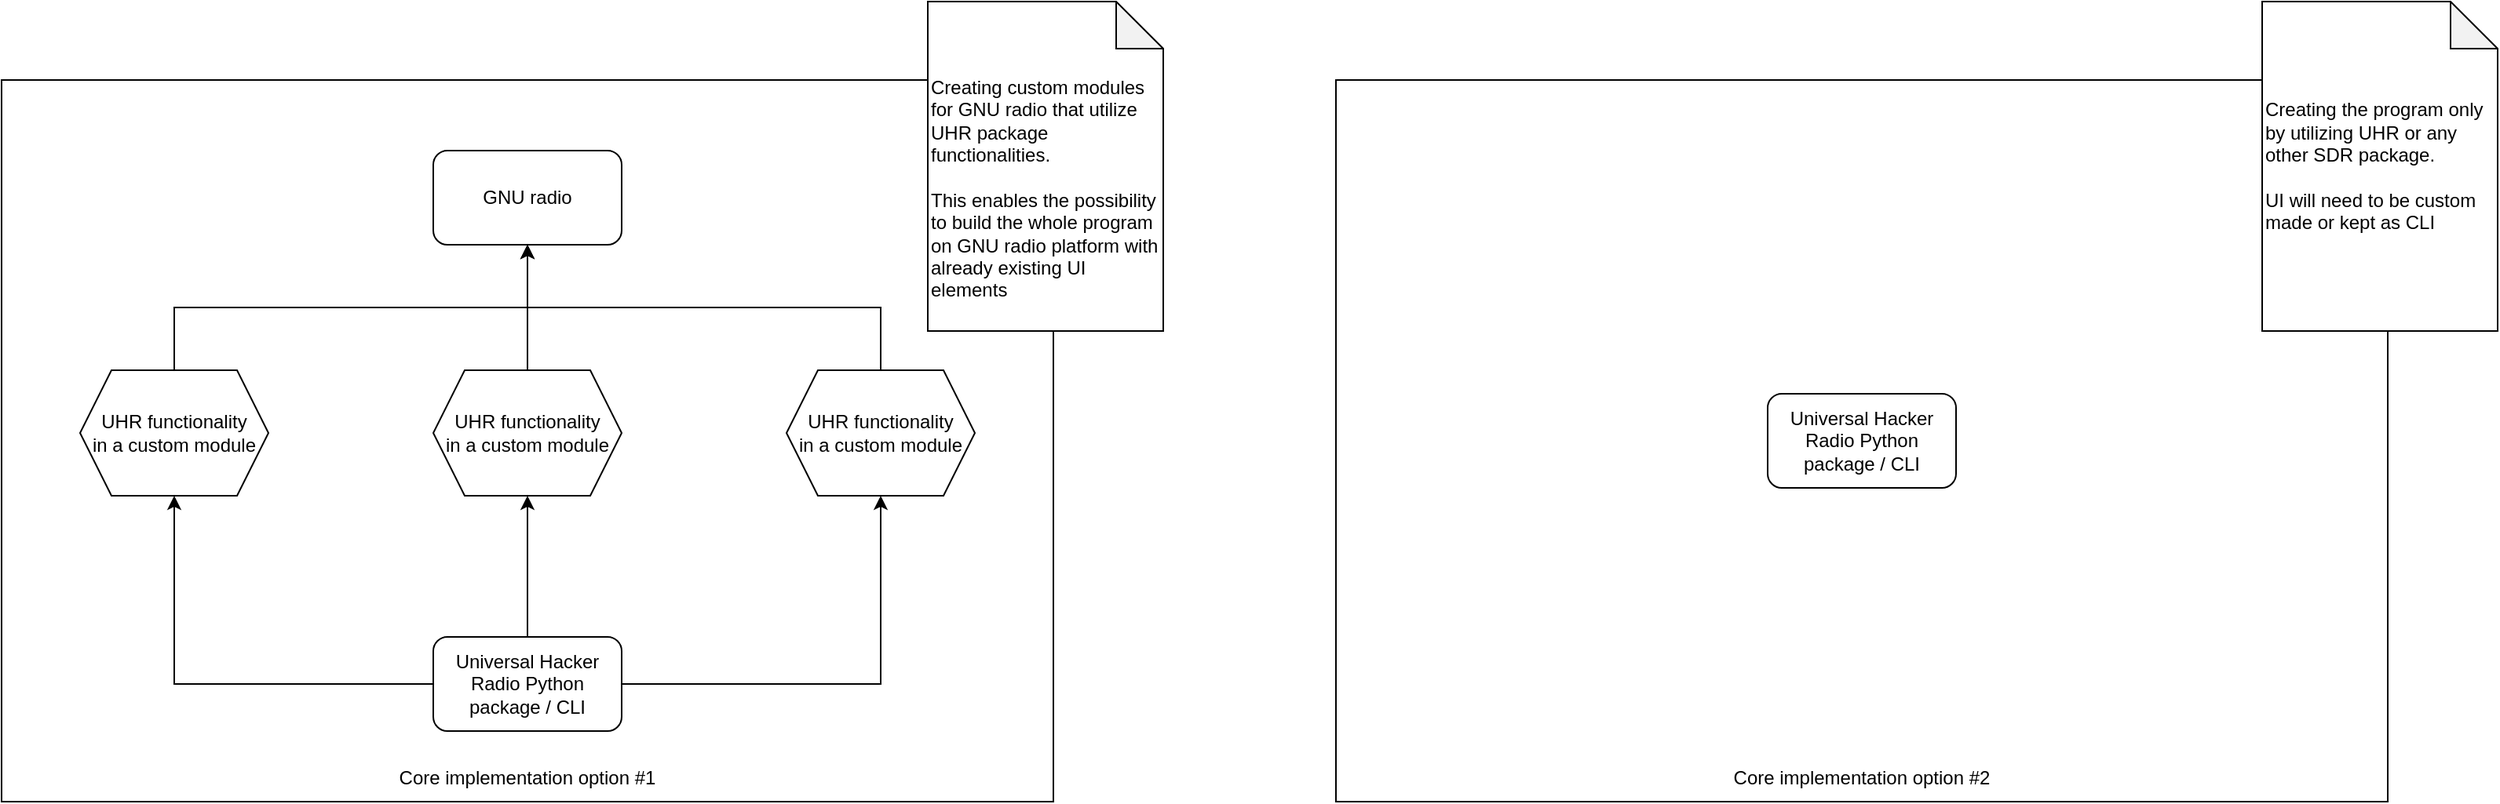 <mxfile version="16.5.5" type="github">
  <diagram id="1Ml_07pBc2CioWVJlMZ3" name="Page-1">
    <mxGraphModel dx="1929" dy="1091" grid="1" gridSize="10" guides="1" tooltips="1" connect="1" arrows="1" fold="1" page="1" pageScale="1" pageWidth="850" pageHeight="1100" math="0" shadow="0">
      <root>
        <mxCell id="0" />
        <mxCell id="1" parent="0" />
        <mxCell id="t1Z1RavbhlWkUE8NRq0e-48" value="" style="rounded=0;whiteSpace=wrap;html=1;" vertex="1" parent="1">
          <mxGeometry x="940" y="940" width="670" height="460" as="geometry" />
        </mxCell>
        <mxCell id="t1Z1RavbhlWkUE8NRq0e-18" value="" style="rounded=0;whiteSpace=wrap;html=1;" vertex="1" parent="1">
          <mxGeometry x="90" y="940" width="670" height="460" as="geometry" />
        </mxCell>
        <mxCell id="t1Z1RavbhlWkUE8NRq0e-42" style="edgeStyle=orthogonalEdgeStyle;rounded=0;orthogonalLoop=1;jettySize=auto;html=1;" edge="1" parent="1" source="t1Z1RavbhlWkUE8NRq0e-1" target="t1Z1RavbhlWkUE8NRq0e-3">
          <mxGeometry relative="1" as="geometry" />
        </mxCell>
        <mxCell id="t1Z1RavbhlWkUE8NRq0e-43" style="edgeStyle=orthogonalEdgeStyle;rounded=0;orthogonalLoop=1;jettySize=auto;html=1;" edge="1" parent="1" source="t1Z1RavbhlWkUE8NRq0e-1" target="t1Z1RavbhlWkUE8NRq0e-4">
          <mxGeometry relative="1" as="geometry" />
        </mxCell>
        <mxCell id="t1Z1RavbhlWkUE8NRq0e-44" style="edgeStyle=orthogonalEdgeStyle;rounded=0;orthogonalLoop=1;jettySize=auto;html=1;" edge="1" parent="1" source="t1Z1RavbhlWkUE8NRq0e-1" target="t1Z1RavbhlWkUE8NRq0e-5">
          <mxGeometry relative="1" as="geometry" />
        </mxCell>
        <mxCell id="t1Z1RavbhlWkUE8NRq0e-1" value="Universal Hacker Radio Python package / CLI" style="rounded=1;whiteSpace=wrap;html=1;" vertex="1" parent="1">
          <mxGeometry x="365" y="1295" width="120" height="60" as="geometry" />
        </mxCell>
        <mxCell id="t1Z1RavbhlWkUE8NRq0e-2" value="GNU radio" style="rounded=1;whiteSpace=wrap;html=1;" vertex="1" parent="1">
          <mxGeometry x="365" y="985" width="120" height="60" as="geometry" />
        </mxCell>
        <mxCell id="t1Z1RavbhlWkUE8NRq0e-13" style="edgeStyle=orthogonalEdgeStyle;rounded=0;orthogonalLoop=1;jettySize=auto;html=1;exitX=0.5;exitY=0;exitDx=0;exitDy=0;" edge="1" parent="1" source="t1Z1RavbhlWkUE8NRq0e-3" target="t1Z1RavbhlWkUE8NRq0e-2">
          <mxGeometry relative="1" as="geometry" />
        </mxCell>
        <mxCell id="t1Z1RavbhlWkUE8NRq0e-3" value="&lt;div&gt;UHR functionality&lt;/div&gt;&lt;div&gt;in a custom module&lt;br&gt;&lt;/div&gt;" style="shape=hexagon;perimeter=hexagonPerimeter2;whiteSpace=wrap;html=1;fixedSize=1;" vertex="1" parent="1">
          <mxGeometry x="140" y="1125" width="120" height="80" as="geometry" />
        </mxCell>
        <mxCell id="t1Z1RavbhlWkUE8NRq0e-14" style="edgeStyle=orthogonalEdgeStyle;rounded=0;orthogonalLoop=1;jettySize=auto;html=1;exitX=0.5;exitY=0;exitDx=0;exitDy=0;" edge="1" parent="1" source="t1Z1RavbhlWkUE8NRq0e-4" target="t1Z1RavbhlWkUE8NRq0e-2">
          <mxGeometry relative="1" as="geometry" />
        </mxCell>
        <mxCell id="t1Z1RavbhlWkUE8NRq0e-4" value="&lt;div&gt;UHR functionality&lt;/div&gt;&lt;div&gt;in a custom module&lt;br&gt;&lt;/div&gt;" style="shape=hexagon;perimeter=hexagonPerimeter2;whiteSpace=wrap;html=1;fixedSize=1;" vertex="1" parent="1">
          <mxGeometry x="365" y="1125" width="120" height="80" as="geometry" />
        </mxCell>
        <mxCell id="t1Z1RavbhlWkUE8NRq0e-15" style="edgeStyle=orthogonalEdgeStyle;rounded=0;orthogonalLoop=1;jettySize=auto;html=1;exitX=0.5;exitY=0;exitDx=0;exitDy=0;" edge="1" parent="1" source="t1Z1RavbhlWkUE8NRq0e-5" target="t1Z1RavbhlWkUE8NRq0e-2">
          <mxGeometry relative="1" as="geometry" />
        </mxCell>
        <mxCell id="t1Z1RavbhlWkUE8NRq0e-5" value="&lt;div&gt;UHR functionality&lt;/div&gt;&lt;div&gt;in a custom module&lt;br&gt;&lt;/div&gt;" style="shape=hexagon;perimeter=hexagonPerimeter2;whiteSpace=wrap;html=1;fixedSize=1;" vertex="1" parent="1">
          <mxGeometry x="590" y="1125" width="120" height="80" as="geometry" />
        </mxCell>
        <mxCell id="t1Z1RavbhlWkUE8NRq0e-47" value="Universal Hacker Radio Python package / CLI" style="rounded=1;whiteSpace=wrap;html=1;" vertex="1" parent="1">
          <mxGeometry x="1215" y="1140" width="120" height="60" as="geometry" />
        </mxCell>
        <mxCell id="t1Z1RavbhlWkUE8NRq0e-49" value="Core implementation option #1" style="text;html=1;strokeColor=none;fillColor=none;align=center;verticalAlign=middle;whiteSpace=wrap;rounded=0;" vertex="1" parent="1">
          <mxGeometry x="90" y="1370" width="670" height="30" as="geometry" />
        </mxCell>
        <mxCell id="t1Z1RavbhlWkUE8NRq0e-50" value="Core implementation option #2" style="text;html=1;strokeColor=none;fillColor=none;align=center;verticalAlign=middle;whiteSpace=wrap;rounded=0;" vertex="1" parent="1">
          <mxGeometry x="940" y="1370" width="670" height="30" as="geometry" />
        </mxCell>
        <mxCell id="t1Z1RavbhlWkUE8NRq0e-51" value="&lt;div align=&quot;left&quot;&gt;&lt;font style=&quot;font-size: 12px&quot;&gt;&lt;br&gt;&lt;/font&gt;&lt;/div&gt;&lt;div align=&quot;left&quot;&gt;&lt;font style=&quot;font-size: 12px&quot;&gt;&lt;br&gt;&lt;/font&gt;&lt;/div&gt;&lt;div align=&quot;left&quot;&gt;&lt;font style=&quot;font-size: 12px&quot;&gt;Creating custom modules for GNU radio that utilize UHR package functionalities.&lt;/font&gt;&lt;/div&gt;&lt;div align=&quot;left&quot;&gt;&lt;font style=&quot;font-size: 12px&quot;&gt;&lt;font style=&quot;font-size: 12px&quot;&gt;&lt;br&gt;&lt;/font&gt;&lt;/font&gt;&lt;/div&gt;&lt;div align=&quot;left&quot;&gt;&lt;font style=&quot;font-size: 12px&quot;&gt;&lt;font style=&quot;font-size: 12px&quot;&gt;This enables the possibility to build the whole program on GNU radio platform with already existing UI elements&lt;/font&gt;&lt;/font&gt;&lt;font style=&quot;font-size: 12px&quot;&gt;&lt;br&gt;&lt;/font&gt;&lt;/div&gt;" style="shape=note;whiteSpace=wrap;html=1;backgroundOutline=1;darkOpacity=0.05;align=left;" vertex="1" parent="1">
          <mxGeometry x="680" y="890" width="150" height="210" as="geometry" />
        </mxCell>
        <mxCell id="t1Z1RavbhlWkUE8NRq0e-53" value="&lt;div&gt;Creating the program only by utilizing UHR or any other SDR package.&lt;/div&gt;&lt;div&gt;&lt;br&gt;&lt;/div&gt;&lt;div&gt;UI will need to be custom made or kept as CLI&lt;br&gt;&lt;/div&gt;" style="shape=note;whiteSpace=wrap;html=1;backgroundOutline=1;darkOpacity=0.05;align=left;" vertex="1" parent="1">
          <mxGeometry x="1530" y="890" width="150" height="210" as="geometry" />
        </mxCell>
      </root>
    </mxGraphModel>
  </diagram>
</mxfile>

